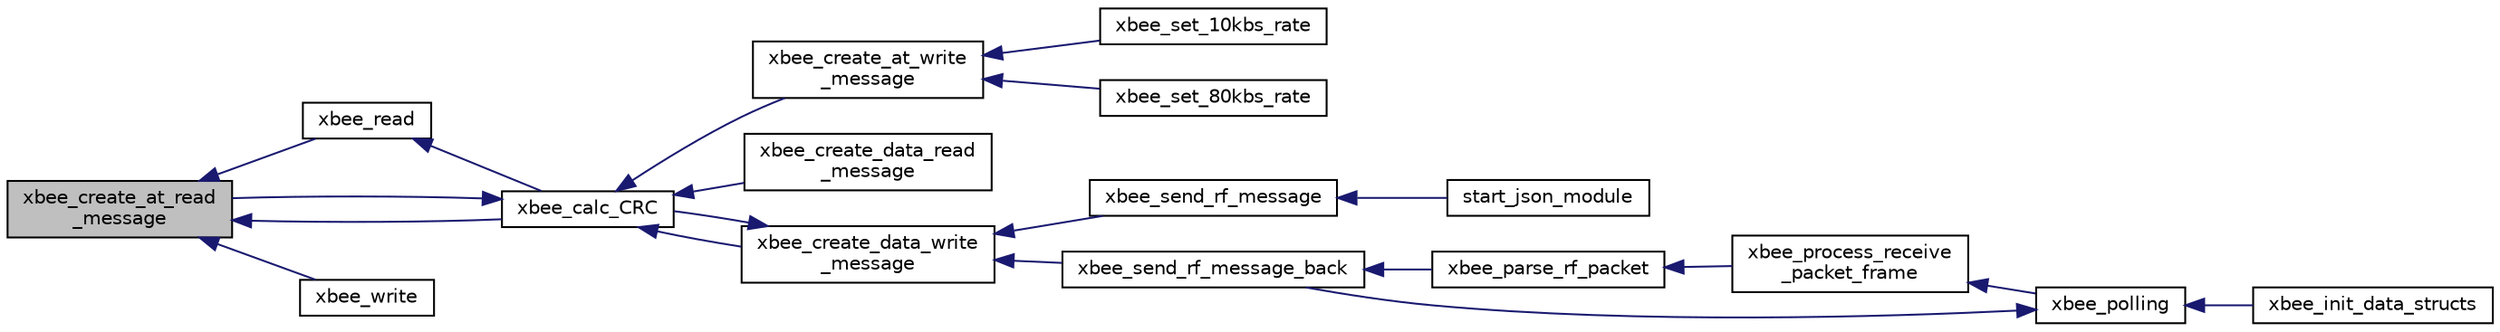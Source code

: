 digraph "xbee_create_at_read_message"
{
  edge [fontname="Helvetica",fontsize="10",labelfontname="Helvetica",labelfontsize="10"];
  node [fontname="Helvetica",fontsize="10",shape=record];
  rankdir="LR";
  Node1 [label="xbee_create_at_read\l_message",height=0.2,width=0.4,color="black", fillcolor="grey75", style="filled", fontcolor="black"];
  Node1 -> Node2 [dir="back",color="midnightblue",fontsize="10",style="solid",fontname="Helvetica"];
  Node2 [label="xbee_read",height=0.2,width=0.4,color="black", fillcolor="white", style="filled",URL="$group___x_b_e_e.html#ga5254e1be6790abc2bcee85d67da7f63d"];
  Node2 -> Node3 [dir="back",color="midnightblue",fontsize="10",style="solid",fontname="Helvetica"];
  Node3 [label="xbee_calc_CRC",height=0.2,width=0.4,color="black", fillcolor="white", style="filled",URL="$group___x_b_e_e.html#ga350cf9addd8a53d61a827112ce70e1cf",tooltip="Calculate Xbee CRC. "];
  Node3 -> Node1 [dir="back",color="midnightblue",fontsize="10",style="solid",fontname="Helvetica"];
  Node3 -> Node4 [dir="back",color="midnightblue",fontsize="10",style="solid",fontname="Helvetica"];
  Node4 [label="xbee_create_at_write\l_message",height=0.2,width=0.4,color="black", fillcolor="white", style="filled",URL="$group___x_b_e_e.html#gafe3d94a0acf14ace77c958664c3a03b6"];
  Node4 -> Node5 [dir="back",color="midnightblue",fontsize="10",style="solid",fontname="Helvetica"];
  Node5 [label="xbee_set_10kbs_rate",height=0.2,width=0.4,color="black", fillcolor="white", style="filled",URL="$group___x_b_e_e.html#gad1ae028c940713a1cf14dc8cd285c56e",tooltip="Setup low speed - higher distance. "];
  Node4 -> Node6 [dir="back",color="midnightblue",fontsize="10",style="solid",fontname="Helvetica"];
  Node6 [label="xbee_set_80kbs_rate",height=0.2,width=0.4,color="black", fillcolor="white", style="filled",URL="$group___x_b_e_e.html#gacebc7bb503fd1559f54937bc77af1bde",tooltip="Setup high speed - less distance. "];
  Node3 -> Node7 [dir="back",color="midnightblue",fontsize="10",style="solid",fontname="Helvetica"];
  Node7 [label="xbee_create_data_read\l_message",height=0.2,width=0.4,color="black", fillcolor="white", style="filled",URL="$group___x_b_e_e.html#gae97cbacefe61b49ff3e1b775d06369ca",tooltip="Reads incoming data. "];
  Node3 -> Node8 [dir="back",color="midnightblue",fontsize="10",style="solid",fontname="Helvetica"];
  Node8 [label="xbee_create_data_write\l_message",height=0.2,width=0.4,color="black", fillcolor="white", style="filled",URL="$group___x_b_e_e.html#gaec25bb3748a6a8ed0ed3a95df30bb885",tooltip="Sending telemetry data over air. "];
  Node8 -> Node3 [dir="back",color="midnightblue",fontsize="10",style="solid",fontname="Helvetica"];
  Node8 -> Node9 [dir="back",color="midnightblue",fontsize="10",style="solid",fontname="Helvetica"];
  Node9 [label="xbee_send_rf_message",height=0.2,width=0.4,color="black", fillcolor="white", style="filled",URL="$group___x_b_e_e.html#gaac3cb4fdf683977f60e38c3657d21a07"];
  Node9 -> Node10 [dir="back",color="midnightblue",fontsize="10",style="solid",fontname="Helvetica"];
  Node10 [label="start_json_module",height=0.2,width=0.4,color="black", fillcolor="white", style="filled",URL="$group___s_h_e_l_l.html#ga94adf30e56c9e48af192da843e45100c",tooltip="Starting shell thread. "];
  Node8 -> Node11 [dir="back",color="midnightblue",fontsize="10",style="solid",fontname="Helvetica"];
  Node11 [label="xbee_send_rf_message_back",height=0.2,width=0.4,color="black", fillcolor="white", style="filled",URL="$group___x_b_e_e.html#ga917c69ae653e731d1e05402c6eed63f4",tooltip="Debug - return data back. "];
  Node11 -> Node12 [dir="back",color="midnightblue",fontsize="10",style="solid",fontname="Helvetica"];
  Node12 [label="xbee_parse_rf_packet",height=0.2,width=0.4,color="black", fillcolor="white", style="filled",URL="$group___x_b_e_e.html#ga0b878255a5cf56364a31fb8999724a17",tooltip="Parse incoming message. "];
  Node12 -> Node13 [dir="back",color="midnightblue",fontsize="10",style="solid",fontname="Helvetica"];
  Node13 [label="xbee_process_receive\l_packet_frame",height=0.2,width=0.4,color="black", fillcolor="white", style="filled",URL="$group___x_b_e_e.html#gaf5bbf8926649923f15e540bc9117c5e0",tooltip="Reads all data from Xbee via SPI. "];
  Node13 -> Node14 [dir="back",color="midnightblue",fontsize="10",style="solid",fontname="Helvetica"];
  Node14 [label="xbee_polling",height=0.2,width=0.4,color="black", fillcolor="white", style="filled",URL="$group___x_b_e_e.html#ga341983a0050640556d238b8e13481cf1",tooltip="Poll and parse data from spi. "];
  Node14 -> Node15 [dir="back",color="midnightblue",fontsize="10",style="solid",fontname="Helvetica"];
  Node15 [label="xbee_init_data_structs",height=0.2,width=0.4,color="black", fillcolor="white", style="filled",URL="$group___x_b_e_e.html#ga6866cb3a7a3705647d65bf4395ebf99e",tooltip="Initialization of remote devices structs. "];
  Node14 -> Node11 [dir="back",color="midnightblue",fontsize="10",style="solid",fontname="Helvetica"];
  Node1 -> Node16 [dir="back",color="midnightblue",fontsize="10",style="solid",fontname="Helvetica"];
  Node16 [label="xbee_write",height=0.2,width=0.4,color="black", fillcolor="white", style="filled",URL="$group___x_b_e_e.html#ga4567a9cfb7d92d8e867fc67ca91ca89d",tooltip="Manual writting AT command from shell (debug) "];
  Node1 -> Node3 [dir="back",color="midnightblue",fontsize="10",style="solid",fontname="Helvetica"];
}

